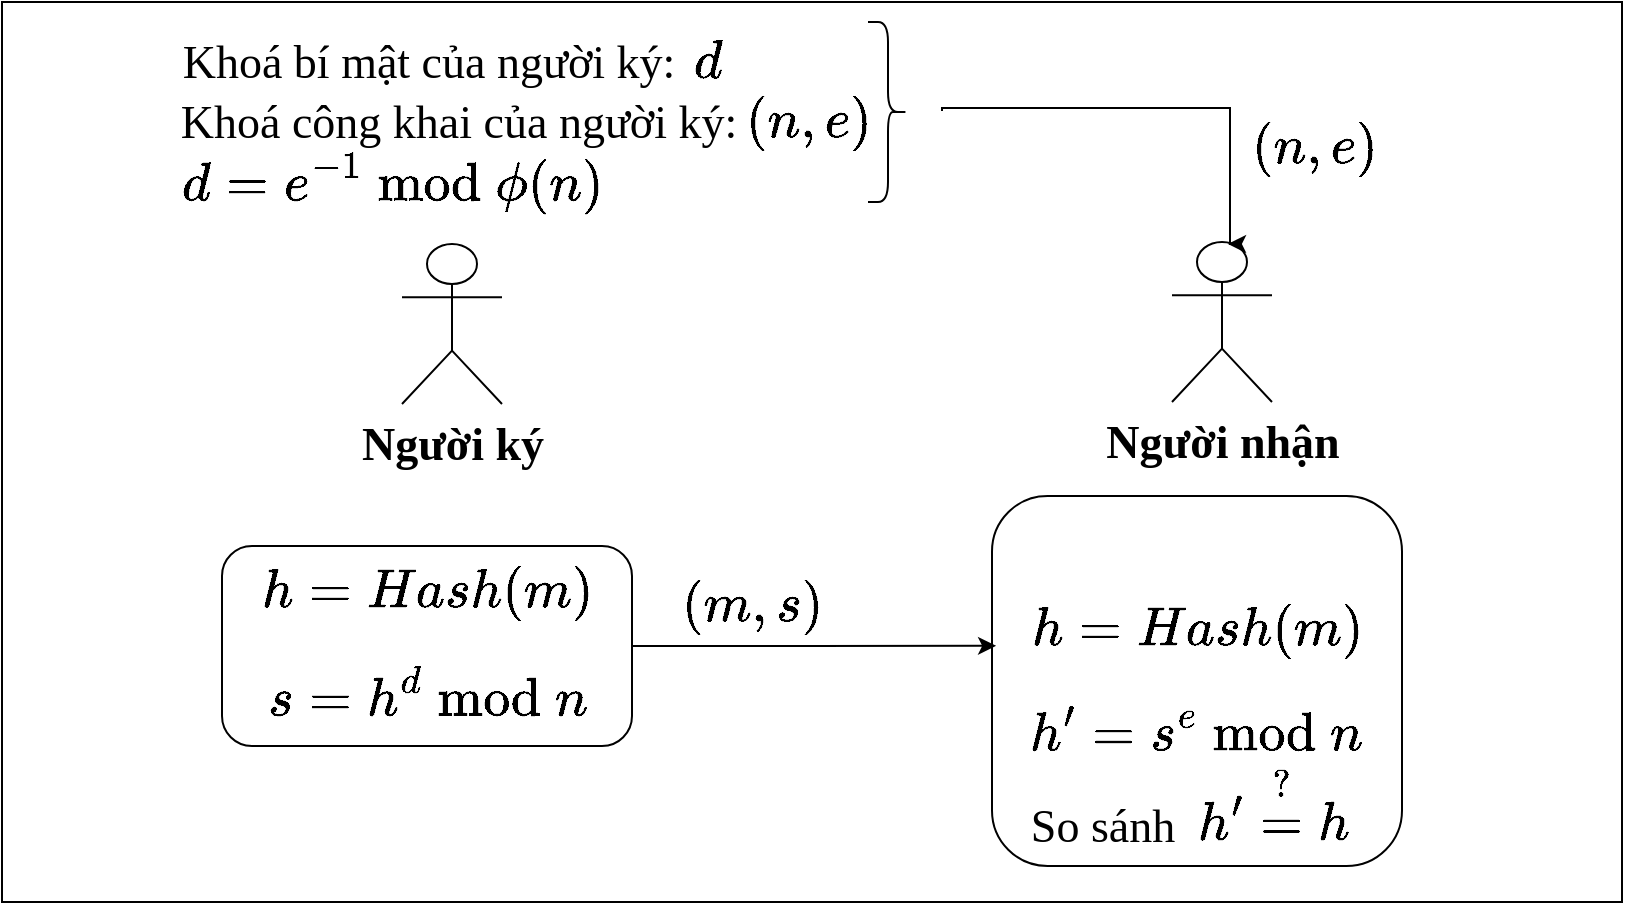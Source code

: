 <mxfile version="28.0.7">
  <diagram name="Page-1" id="D-datX1oWtXWp2vDRGbC">
    <mxGraphModel dx="2253" dy="832" grid="1" gridSize="10" guides="1" tooltips="1" connect="1" arrows="1" fold="1" page="1" pageScale="1" pageWidth="827" pageHeight="1169" math="1" shadow="0">
      <root>
        <mxCell id="0" />
        <mxCell id="1" parent="0" />
        <mxCell id="hGr5ZFkJVj5kxalqOqOy-12" value="" style="rounded=0;whiteSpace=wrap;html=1;" vertex="1" parent="1">
          <mxGeometry x="-200" y="240" width="810" height="450" as="geometry" />
        </mxCell>
        <mxCell id="qBwJLGhYPLfwIa4ArQ2N-2" value="&lt;b&gt;&lt;font face=&quot;Times New Roman&quot; style=&quot;font-size: 23px;&quot;&gt;Người ký&lt;/font&gt;&lt;/b&gt;" style="shape=umlActor;verticalLabelPosition=bottom;verticalAlign=top;html=1;outlineConnect=0;" parent="1" vertex="1">
          <mxGeometry y="361" width="50" height="80" as="geometry" />
        </mxCell>
        <mxCell id="qBwJLGhYPLfwIa4ArQ2N-9" value="&lt;font style=&quot;font-size: 23px;&quot;&gt;$$h=Hash(m)$$&lt;/font&gt;&lt;div&gt;&lt;font style=&quot;font-size: 23px;&quot;&gt;$$s=h^d \text{ mod } n$$&lt;/font&gt;&lt;/div&gt;" style="rounded=1;whiteSpace=wrap;html=1;" parent="1" vertex="1">
          <mxGeometry x="-90" y="512" width="205" height="100" as="geometry" />
        </mxCell>
        <mxCell id="qBwJLGhYPLfwIa4ArQ2N-12" value="&lt;b&gt;&lt;font face=&quot;Times New Roman&quot; style=&quot;font-size: 23px;&quot;&gt;Người nhận&lt;/font&gt;&lt;/b&gt;" style="shape=umlActor;verticalLabelPosition=bottom;verticalAlign=top;html=1;outlineConnect=0;" parent="1" vertex="1">
          <mxGeometry x="385" y="360" width="50" height="80" as="geometry" />
        </mxCell>
        <mxCell id="qBwJLGhYPLfwIa4ArQ2N-13" value="&lt;font style=&quot;font-size: 23px;&quot;&gt;$$h=Hash(m)$$&lt;/font&gt;&lt;div&gt;&lt;font style=&quot;font-size: 23px;&quot;&gt;$$h&#39;=s^e \text{ mod } n$$&lt;/font&gt;&lt;/div&gt;" style="rounded=1;whiteSpace=wrap;html=1;" parent="1" vertex="1">
          <mxGeometry x="295" y="487" width="205" height="185" as="geometry" />
        </mxCell>
        <mxCell id="qBwJLGhYPLfwIa4ArQ2N-15" value="&lt;span style=&quot;font-size: 23px; white-space: normal;&quot;&gt;&amp;nbsp;$$h&#39;\stackrel{?}{=} h$$&lt;/span&gt;&lt;br&gt;&lt;div&gt;&lt;span style=&quot;font-size: 23px; white-space: normal;&quot;&gt;&lt;br&gt;&lt;/span&gt;&lt;/div&gt;" style="text;html=1;align=center;verticalAlign=middle;resizable=0;points=[];autosize=1;strokeColor=none;fillColor=none;" parent="1" vertex="1">
          <mxGeometry x="305" y="622" width="260" height="70" as="geometry" />
        </mxCell>
        <mxCell id="hGr5ZFkJVj5kxalqOqOy-1" value="&lt;font face=&quot;Times New Roman&quot; style=&quot;font-size: 23px;&quot;&gt;So sánh&lt;/font&gt;" style="text;html=1;align=center;verticalAlign=middle;resizable=0;points=[];autosize=1;strokeColor=none;fillColor=none;" vertex="1" parent="1">
          <mxGeometry x="300" y="632" width="100" height="40" as="geometry" />
        </mxCell>
        <mxCell id="hGr5ZFkJVj5kxalqOqOy-2" style="edgeStyle=orthogonalEdgeStyle;rounded=0;orthogonalLoop=1;jettySize=auto;html=1;entryX=0.01;entryY=0.405;entryDx=0;entryDy=0;entryPerimeter=0;" edge="1" parent="1" source="qBwJLGhYPLfwIa4ArQ2N-9" target="qBwJLGhYPLfwIa4ArQ2N-13">
          <mxGeometry relative="1" as="geometry" />
        </mxCell>
        <mxCell id="hGr5ZFkJVj5kxalqOqOy-3" value="&lt;font style=&quot;font-size: 23px;&quot;&gt;$$(m,s)$$&lt;/font&gt;" style="text;html=1;align=center;verticalAlign=middle;resizable=0;points=[];autosize=1;strokeColor=none;fillColor=none;" vertex="1" parent="1">
          <mxGeometry x="110" y="522" width="130" height="40" as="geometry" />
        </mxCell>
        <mxCell id="hGr5ZFkJVj5kxalqOqOy-4" value="&lt;font style=&quot;font-size: 23px;&quot;&gt;$$d$$&lt;/font&gt;" style="text;html=1;align=center;verticalAlign=middle;resizable=0;points=[];autosize=1;strokeColor=none;fillColor=none;" vertex="1" parent="1">
          <mxGeometry x="108" y="250" width="90" height="40" as="geometry" />
        </mxCell>
        <mxCell id="hGr5ZFkJVj5kxalqOqOy-10" style="edgeStyle=orthogonalEdgeStyle;rounded=0;orthogonalLoop=1;jettySize=auto;html=1;exitX=1;exitY=0.75;exitDx=0;exitDy=0;" edge="1" parent="1" source="hGr5ZFkJVj5kxalqOqOy-18">
          <mxGeometry relative="1" as="geometry">
            <mxPoint x="413" y="361" as="targetPoint" />
            <mxPoint x="213" y="292.45" as="sourcePoint" />
            <Array as="points">
              <mxPoint x="270" y="293" />
              <mxPoint x="414" y="293" />
            </Array>
          </mxGeometry>
        </mxCell>
        <mxCell id="hGr5ZFkJVj5kxalqOqOy-6" value="&lt;font face=&quot;Times New Roman&quot; style=&quot;font-size: 23px;&quot;&gt;Khoá bí mật của người ký:&lt;/font&gt;" style="text;html=1;align=center;verticalAlign=middle;resizable=0;points=[];autosize=1;strokeColor=none;fillColor=none;" vertex="1" parent="1">
          <mxGeometry x="-122.5" y="250" width="270" height="40" as="geometry" />
        </mxCell>
        <mxCell id="hGr5ZFkJVj5kxalqOqOy-7" value="&lt;font face=&quot;Times New Roman&quot; style=&quot;font-size: 23px;&quot;&gt;Khoá công khai của người ký:&lt;/font&gt;" style="text;html=1;align=center;verticalAlign=middle;resizable=0;points=[];autosize=1;strokeColor=none;fillColor=none;" vertex="1" parent="1">
          <mxGeometry x="-122.5" y="280" width="300" height="40" as="geometry" />
        </mxCell>
        <mxCell id="hGr5ZFkJVj5kxalqOqOy-9" value="&lt;font style=&quot;font-size: 23px;&quot;&gt;$$d=e^{-1} \text{ mod } &amp;nbsp;\phi(n)$$&lt;/font&gt;" style="text;html=1;align=center;verticalAlign=middle;resizable=0;points=[];autosize=1;strokeColor=none;fillColor=none;" vertex="1" parent="1">
          <mxGeometry x="-185.5" y="310" width="360" height="40" as="geometry" />
        </mxCell>
        <mxCell id="hGr5ZFkJVj5kxalqOqOy-11" value="&lt;span style=&quot;caret-color: rgb(0, 0, 0); color: rgb(0, 0, 0); font-family: Helvetica; font-size: 23px; font-style: normal; font-variant-caps: normal; font-weight: 400; letter-spacing: normal; text-align: center; text-indent: 0px; text-transform: none; white-space: nowrap; word-spacing: 0px; -webkit-text-stroke-width: 0px; background-color: rgb(236, 236, 236); text-decoration: none; float: none; display: inline !important;&quot;&gt;$$(n,e)$$&lt;/span&gt;" style="text;whiteSpace=wrap;html=1;" vertex="1" parent="1">
          <mxGeometry x="423" y="270" width="100" height="50" as="geometry" />
        </mxCell>
        <mxCell id="hGr5ZFkJVj5kxalqOqOy-14" value="" style="shape=curlyBracket;whiteSpace=wrap;html=1;rounded=1;flipH=1;labelPosition=right;verticalLabelPosition=middle;align=left;verticalAlign=middle;" vertex="1" parent="1">
          <mxGeometry x="233" y="250" width="20" height="90" as="geometry" />
        </mxCell>
        <mxCell id="hGr5ZFkJVj5kxalqOqOy-18" value="&lt;span style=&quot;caret-color: rgb(0, 0, 0); color: rgb(0, 0, 0); font-family: Helvetica; font-size: 23px; font-style: normal; font-variant-caps: normal; font-weight: 400; letter-spacing: normal; text-align: center; text-indent: 0px; text-transform: none; white-space: nowrap; word-spacing: 0px; -webkit-text-stroke-width: 0px; background-color: rgb(236, 236, 236); text-decoration: none; float: none; display: inline !important;&quot;&gt;$$(n,e)$$&lt;/span&gt;" style="text;whiteSpace=wrap;html=1;" vertex="1" parent="1">
          <mxGeometry x="170" y="257" width="100" height="50" as="geometry" />
        </mxCell>
      </root>
    </mxGraphModel>
  </diagram>
</mxfile>
